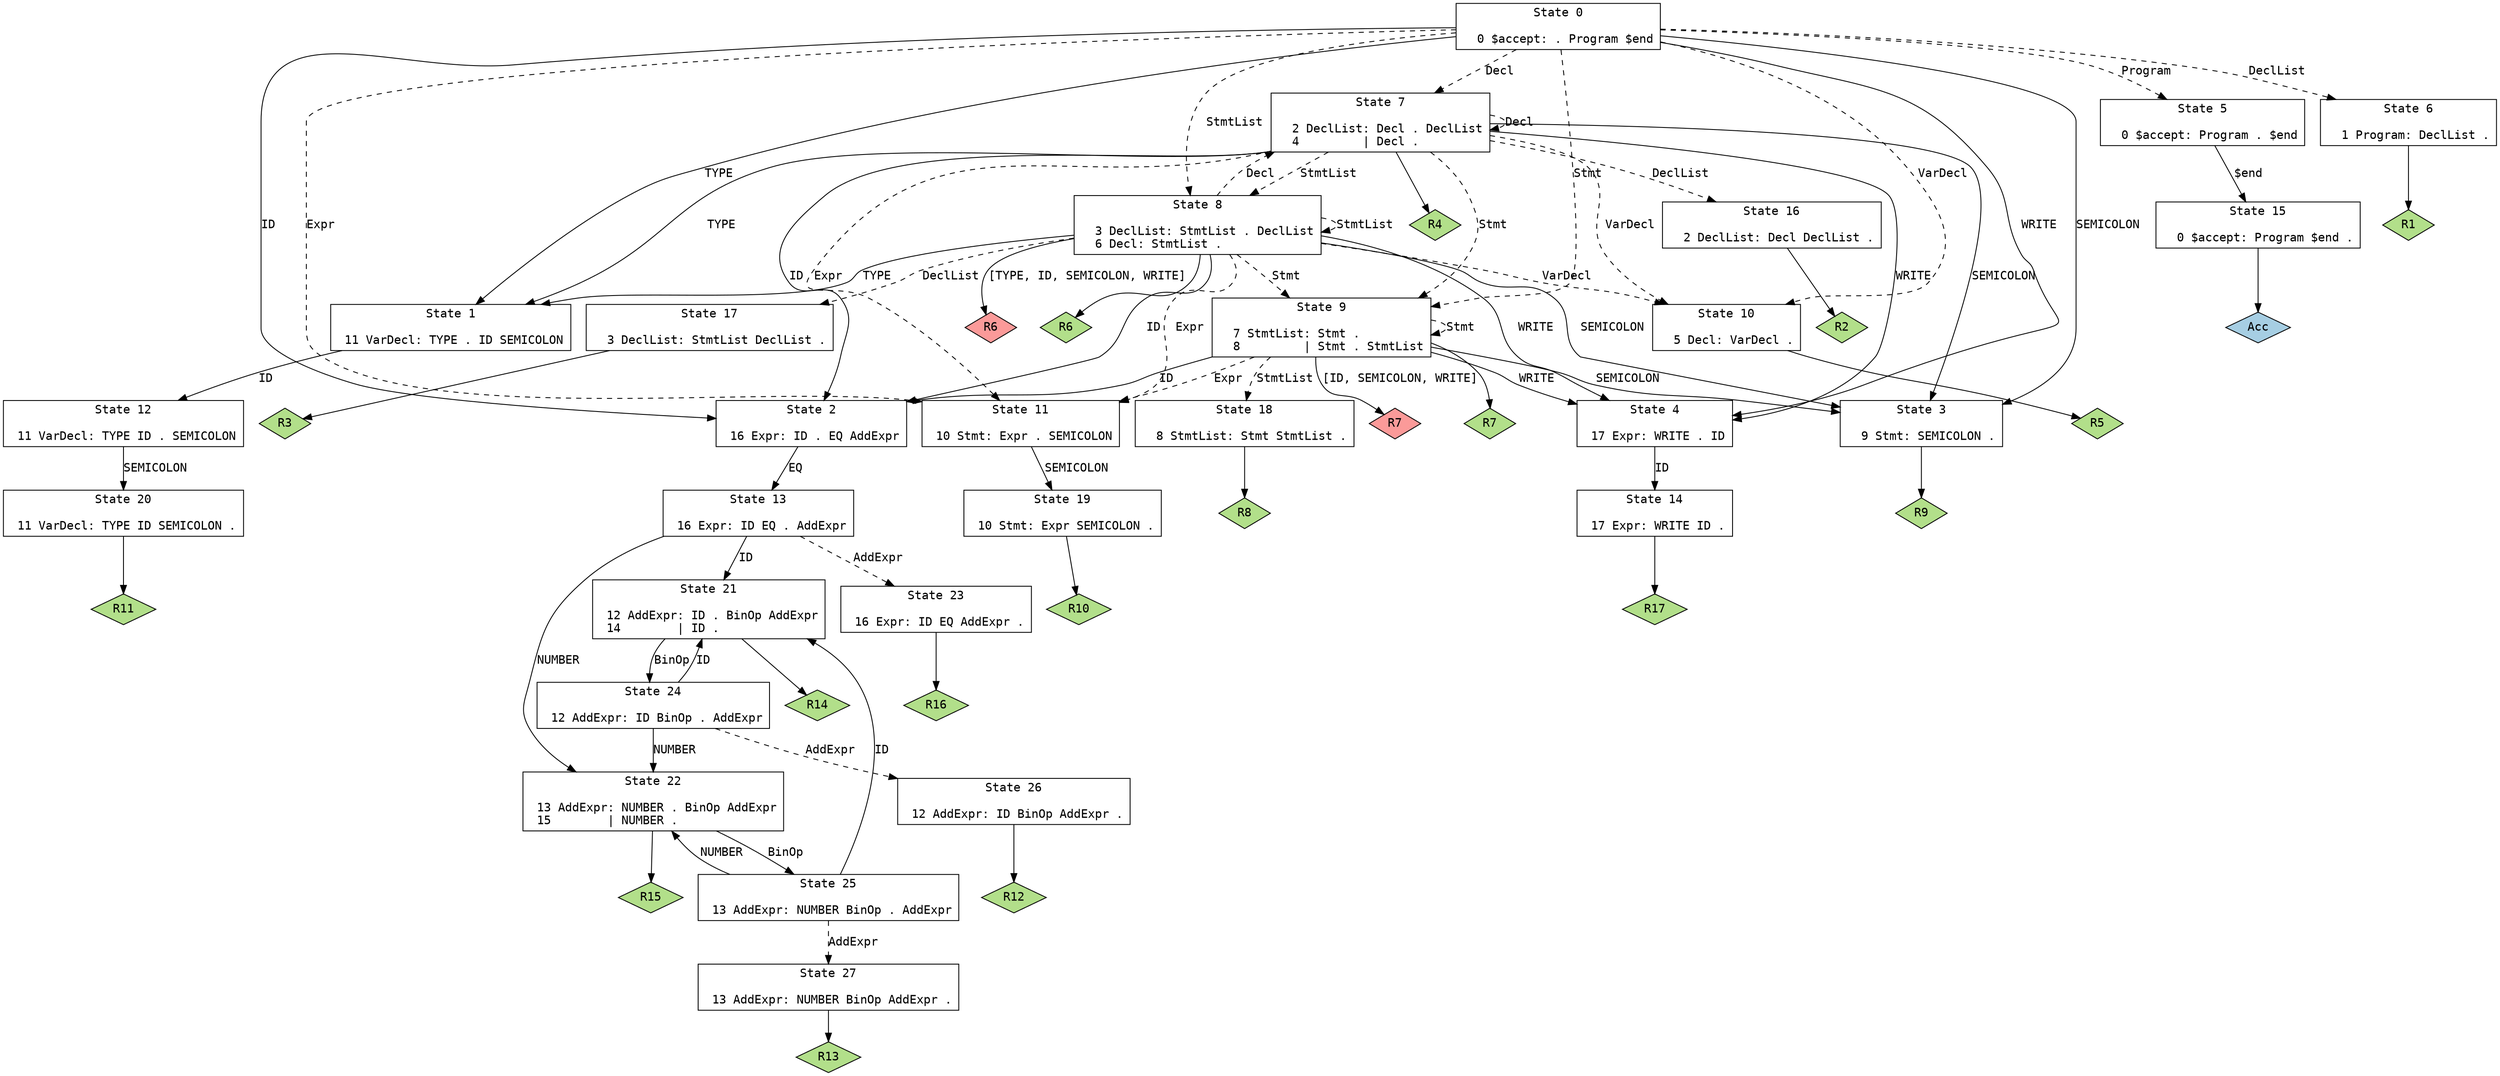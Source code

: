 // Generated by GNU Bison 3.5.1.
// Report bugs to <bug-bison@gnu.org>.
// Home page: <https://www.gnu.org/software/bison/>.

digraph "parser.y"
{
  node [fontname = courier, shape = box, colorscheme = paired6]
  edge [fontname = courier]

  0 [label="State 0\n\l  0 $accept: . Program $end\l"]
  0 -> 1 [style=solid label="TYPE"]
  0 -> 2 [style=solid label="ID"]
  0 -> 3 [style=solid label="SEMICOLON"]
  0 -> 4 [style=solid label="WRITE"]
  0 -> 5 [style=dashed label="Program"]
  0 -> 6 [style=dashed label="DeclList"]
  0 -> 7 [style=dashed label="Decl"]
  0 -> 8 [style=dashed label="StmtList"]
  0 -> 9 [style=dashed label="Stmt"]
  0 -> 10 [style=dashed label="VarDecl"]
  0 -> 11 [style=dashed label="Expr"]
  1 [label="State 1\n\l 11 VarDecl: TYPE . ID SEMICOLON\l"]
  1 -> 12 [style=solid label="ID"]
  2 [label="State 2\n\l 16 Expr: ID . EQ AddExpr\l"]
  2 -> 13 [style=solid label="EQ"]
  3 [label="State 3\n\l  9 Stmt: SEMICOLON .\l"]
  3 -> "3R9" [style=solid]
 "3R9" [label="R9", fillcolor=3, shape=diamond, style=filled]
  4 [label="State 4\n\l 17 Expr: WRITE . ID\l"]
  4 -> 14 [style=solid label="ID"]
  5 [label="State 5\n\l  0 $accept: Program . $end\l"]
  5 -> 15 [style=solid label="$end"]
  6 [label="State 6\n\l  1 Program: DeclList .\l"]
  6 -> "6R1" [style=solid]
 "6R1" [label="R1", fillcolor=3, shape=diamond, style=filled]
  7 [label="State 7\n\l  2 DeclList: Decl . DeclList\l  4         | Decl .\l"]
  7 -> 1 [style=solid label="TYPE"]
  7 -> 2 [style=solid label="ID"]
  7 -> 3 [style=solid label="SEMICOLON"]
  7 -> 4 [style=solid label="WRITE"]
  7 -> 16 [style=dashed label="DeclList"]
  7 -> 7 [style=dashed label="Decl"]
  7 -> 8 [style=dashed label="StmtList"]
  7 -> 9 [style=dashed label="Stmt"]
  7 -> 10 [style=dashed label="VarDecl"]
  7 -> 11 [style=dashed label="Expr"]
  7 -> "7R4" [style=solid]
 "7R4" [label="R4", fillcolor=3, shape=diamond, style=filled]
  8 [label="State 8\n\l  3 DeclList: StmtList . DeclList\l  6 Decl: StmtList .\l"]
  8 -> 1 [style=solid label="TYPE"]
  8 -> 2 [style=solid label="ID"]
  8 -> 3 [style=solid label="SEMICOLON"]
  8 -> 4 [style=solid label="WRITE"]
  8 -> 17 [style=dashed label="DeclList"]
  8 -> 7 [style=dashed label="Decl"]
  8 -> 8 [style=dashed label="StmtList"]
  8 -> 9 [style=dashed label="Stmt"]
  8 -> 10 [style=dashed label="VarDecl"]
  8 -> 11 [style=dashed label="Expr"]
  8 -> "8R6d" [label="[TYPE, ID, SEMICOLON, WRITE]", style=solid]
 "8R6d" [label="R6", fillcolor=5, shape=diamond, style=filled]
  8 -> "8R6" [style=solid]
 "8R6" [label="R6", fillcolor=3, shape=diamond, style=filled]
  9 [label="State 9\n\l  7 StmtList: Stmt .\l  8         | Stmt . StmtList\l"]
  9 -> 2 [style=solid label="ID"]
  9 -> 3 [style=solid label="SEMICOLON"]
  9 -> 4 [style=solid label="WRITE"]
  9 -> 18 [style=dashed label="StmtList"]
  9 -> 9 [style=dashed label="Stmt"]
  9 -> 11 [style=dashed label="Expr"]
  9 -> "9R7d" [label="[ID, SEMICOLON, WRITE]", style=solid]
 "9R7d" [label="R7", fillcolor=5, shape=diamond, style=filled]
  9 -> "9R7" [style=solid]
 "9R7" [label="R7", fillcolor=3, shape=diamond, style=filled]
  10 [label="State 10\n\l  5 Decl: VarDecl .\l"]
  10 -> "10R5" [style=solid]
 "10R5" [label="R5", fillcolor=3, shape=diamond, style=filled]
  11 [label="State 11\n\l 10 Stmt: Expr . SEMICOLON\l"]
  11 -> 19 [style=solid label="SEMICOLON"]
  12 [label="State 12\n\l 11 VarDecl: TYPE ID . SEMICOLON\l"]
  12 -> 20 [style=solid label="SEMICOLON"]
  13 [label="State 13\n\l 16 Expr: ID EQ . AddExpr\l"]
  13 -> 21 [style=solid label="ID"]
  13 -> 22 [style=solid label="NUMBER"]
  13 -> 23 [style=dashed label="AddExpr"]
  14 [label="State 14\n\l 17 Expr: WRITE ID .\l"]
  14 -> "14R17" [style=solid]
 "14R17" [label="R17", fillcolor=3, shape=diamond, style=filled]
  15 [label="State 15\n\l  0 $accept: Program $end .\l"]
  15 -> "15R0" [style=solid]
 "15R0" [label="Acc", fillcolor=1, shape=diamond, style=filled]
  16 [label="State 16\n\l  2 DeclList: Decl DeclList .\l"]
  16 -> "16R2" [style=solid]
 "16R2" [label="R2", fillcolor=3, shape=diamond, style=filled]
  17 [label="State 17\n\l  3 DeclList: StmtList DeclList .\l"]
  17 -> "17R3" [style=solid]
 "17R3" [label="R3", fillcolor=3, shape=diamond, style=filled]
  18 [label="State 18\n\l  8 StmtList: Stmt StmtList .\l"]
  18 -> "18R8" [style=solid]
 "18R8" [label="R8", fillcolor=3, shape=diamond, style=filled]
  19 [label="State 19\n\l 10 Stmt: Expr SEMICOLON .\l"]
  19 -> "19R10" [style=solid]
 "19R10" [label="R10", fillcolor=3, shape=diamond, style=filled]
  20 [label="State 20\n\l 11 VarDecl: TYPE ID SEMICOLON .\l"]
  20 -> "20R11" [style=solid]
 "20R11" [label="R11", fillcolor=3, shape=diamond, style=filled]
  21 [label="State 21\n\l 12 AddExpr: ID . BinOp AddExpr\l 14        | ID .\l"]
  21 -> 24 [style=solid label="BinOp"]
  21 -> "21R14" [style=solid]
 "21R14" [label="R14", fillcolor=3, shape=diamond, style=filled]
  22 [label="State 22\n\l 13 AddExpr: NUMBER . BinOp AddExpr\l 15        | NUMBER .\l"]
  22 -> 25 [style=solid label="BinOp"]
  22 -> "22R15" [style=solid]
 "22R15" [label="R15", fillcolor=3, shape=diamond, style=filled]
  23 [label="State 23\n\l 16 Expr: ID EQ AddExpr .\l"]
  23 -> "23R16" [style=solid]
 "23R16" [label="R16", fillcolor=3, shape=diamond, style=filled]
  24 [label="State 24\n\l 12 AddExpr: ID BinOp . AddExpr\l"]
  24 -> 21 [style=solid label="ID"]
  24 -> 22 [style=solid label="NUMBER"]
  24 -> 26 [style=dashed label="AddExpr"]
  25 [label="State 25\n\l 13 AddExpr: NUMBER BinOp . AddExpr\l"]
  25 -> 21 [style=solid label="ID"]
  25 -> 22 [style=solid label="NUMBER"]
  25 -> 27 [style=dashed label="AddExpr"]
  26 [label="State 26\n\l 12 AddExpr: ID BinOp AddExpr .\l"]
  26 -> "26R12" [style=solid]
 "26R12" [label="R12", fillcolor=3, shape=diamond, style=filled]
  27 [label="State 27\n\l 13 AddExpr: NUMBER BinOp AddExpr .\l"]
  27 -> "27R13" [style=solid]
 "27R13" [label="R13", fillcolor=3, shape=diamond, style=filled]
}
